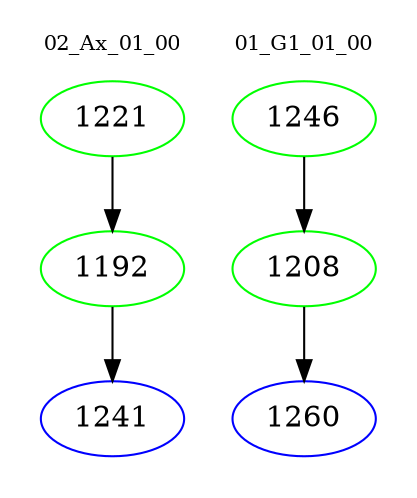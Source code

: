 digraph{
subgraph cluster_0 {
color = white
label = "02_Ax_01_00";
fontsize=10;
T0_1221 [label="1221", color="green"]
T0_1221 -> T0_1192 [color="black"]
T0_1192 [label="1192", color="green"]
T0_1192 -> T0_1241 [color="black"]
T0_1241 [label="1241", color="blue"]
}
subgraph cluster_1 {
color = white
label = "01_G1_01_00";
fontsize=10;
T1_1246 [label="1246", color="green"]
T1_1246 -> T1_1208 [color="black"]
T1_1208 [label="1208", color="green"]
T1_1208 -> T1_1260 [color="black"]
T1_1260 [label="1260", color="blue"]
}
}
